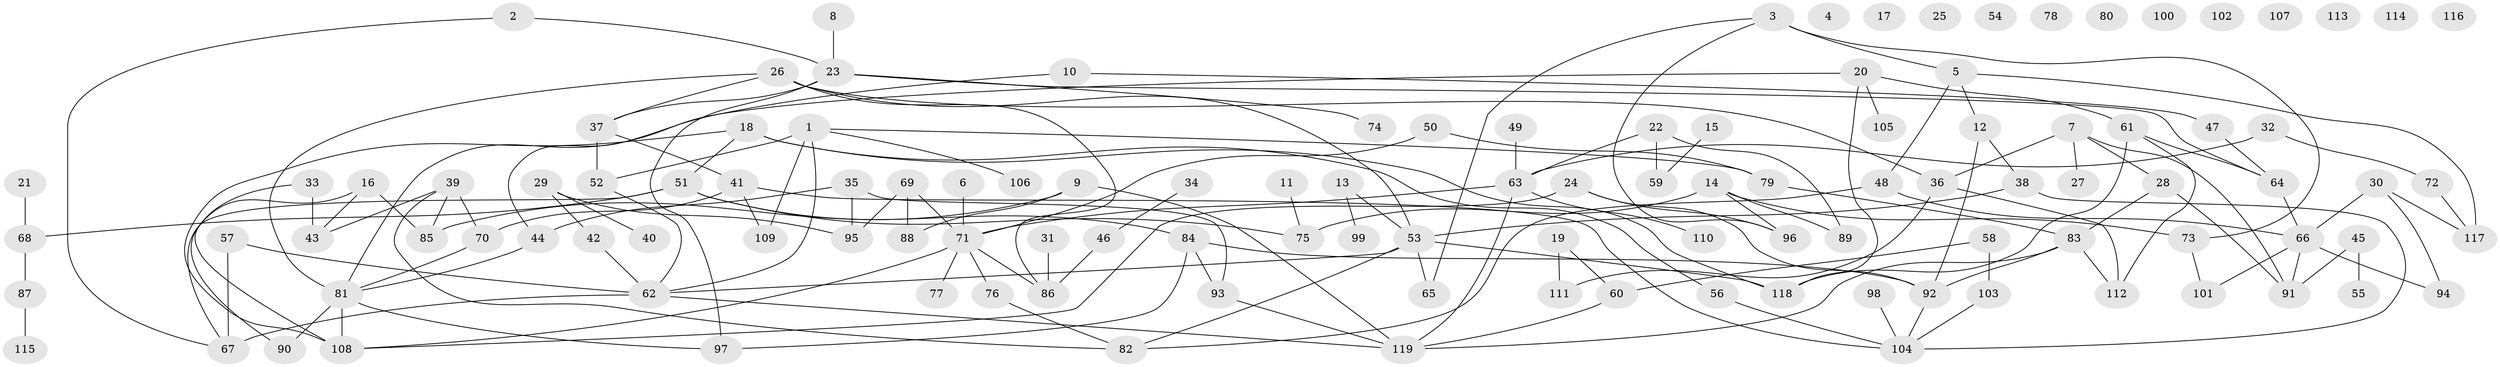 // coarse degree distribution, {3: 0.20754716981132076, 6: 0.05660377358490566, 12: 0.05660377358490566, 0: 0.22641509433962265, 9: 0.018867924528301886, 5: 0.09433962264150944, 1: 0.22641509433962265, 13: 0.018867924528301886, 2: 0.05660377358490566, 4: 0.03773584905660377}
// Generated by graph-tools (version 1.1) at 2025/16/03/04/25 18:16:36]
// undirected, 119 vertices, 159 edges
graph export_dot {
graph [start="1"]
  node [color=gray90,style=filled];
  1;
  2;
  3;
  4;
  5;
  6;
  7;
  8;
  9;
  10;
  11;
  12;
  13;
  14;
  15;
  16;
  17;
  18;
  19;
  20;
  21;
  22;
  23;
  24;
  25;
  26;
  27;
  28;
  29;
  30;
  31;
  32;
  33;
  34;
  35;
  36;
  37;
  38;
  39;
  40;
  41;
  42;
  43;
  44;
  45;
  46;
  47;
  48;
  49;
  50;
  51;
  52;
  53;
  54;
  55;
  56;
  57;
  58;
  59;
  60;
  61;
  62;
  63;
  64;
  65;
  66;
  67;
  68;
  69;
  70;
  71;
  72;
  73;
  74;
  75;
  76;
  77;
  78;
  79;
  80;
  81;
  82;
  83;
  84;
  85;
  86;
  87;
  88;
  89;
  90;
  91;
  92;
  93;
  94;
  95;
  96;
  97;
  98;
  99;
  100;
  101;
  102;
  103;
  104;
  105;
  106;
  107;
  108;
  109;
  110;
  111;
  112;
  113;
  114;
  115;
  116;
  117;
  118;
  119;
  1 -- 52;
  1 -- 62;
  1 -- 79;
  1 -- 106;
  1 -- 109;
  2 -- 23;
  2 -- 67;
  3 -- 5;
  3 -- 65;
  3 -- 73;
  3 -- 96;
  5 -- 12;
  5 -- 48;
  5 -- 117;
  6 -- 71;
  7 -- 27;
  7 -- 28;
  7 -- 36;
  7 -- 91;
  8 -- 23;
  9 -- 85;
  9 -- 88;
  9 -- 119;
  10 -- 44;
  10 -- 47;
  11 -- 75;
  12 -- 38;
  12 -- 92;
  13 -- 53;
  13 -- 99;
  14 -- 73;
  14 -- 75;
  14 -- 89;
  14 -- 96;
  15 -- 59;
  16 -- 43;
  16 -- 85;
  16 -- 90;
  18 -- 51;
  18 -- 56;
  18 -- 108;
  18 -- 118;
  19 -- 60;
  19 -- 111;
  20 -- 61;
  20 -- 81;
  20 -- 105;
  20 -- 118;
  21 -- 68;
  22 -- 59;
  22 -- 63;
  22 -- 89;
  23 -- 37;
  23 -- 64;
  23 -- 74;
  23 -- 97;
  24 -- 92;
  24 -- 96;
  24 -- 108;
  26 -- 36;
  26 -- 37;
  26 -- 53;
  26 -- 81;
  26 -- 86;
  28 -- 83;
  28 -- 91;
  29 -- 40;
  29 -- 42;
  29 -- 95;
  30 -- 66;
  30 -- 94;
  30 -- 117;
  31 -- 86;
  32 -- 63;
  32 -- 72;
  33 -- 43;
  33 -- 108;
  34 -- 46;
  35 -- 44;
  35 -- 93;
  35 -- 95;
  36 -- 111;
  36 -- 112;
  37 -- 41;
  37 -- 52;
  38 -- 53;
  38 -- 104;
  39 -- 43;
  39 -- 70;
  39 -- 82;
  39 -- 85;
  41 -- 70;
  41 -- 104;
  41 -- 109;
  42 -- 62;
  44 -- 81;
  45 -- 55;
  45 -- 91;
  46 -- 86;
  47 -- 64;
  48 -- 66;
  48 -- 82;
  49 -- 63;
  50 -- 71;
  50 -- 79;
  51 -- 67;
  51 -- 68;
  51 -- 75;
  51 -- 84;
  52 -- 62;
  53 -- 62;
  53 -- 65;
  53 -- 82;
  53 -- 118;
  56 -- 104;
  57 -- 62;
  57 -- 67;
  58 -- 60;
  58 -- 103;
  60 -- 119;
  61 -- 64;
  61 -- 112;
  61 -- 118;
  62 -- 67;
  62 -- 119;
  63 -- 71;
  63 -- 110;
  63 -- 119;
  64 -- 66;
  66 -- 91;
  66 -- 94;
  66 -- 101;
  68 -- 87;
  69 -- 71;
  69 -- 88;
  69 -- 95;
  70 -- 81;
  71 -- 76;
  71 -- 77;
  71 -- 86;
  71 -- 108;
  72 -- 117;
  73 -- 101;
  76 -- 82;
  79 -- 83;
  81 -- 90;
  81 -- 97;
  81 -- 108;
  83 -- 92;
  83 -- 112;
  83 -- 119;
  84 -- 92;
  84 -- 93;
  84 -- 97;
  87 -- 115;
  92 -- 104;
  93 -- 119;
  98 -- 104;
  103 -- 104;
}
